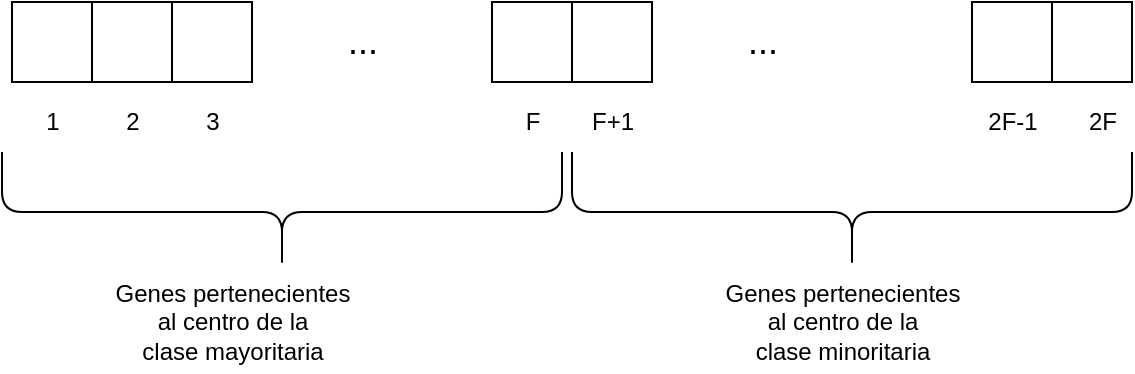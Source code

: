 <mxfile version="13.7.3" type="github">
  <diagram id="5jZWTGuZSz8uV723l23f" name="Page-1">
    <mxGraphModel dx="801" dy="464" grid="1" gridSize="10" guides="1" tooltips="1" connect="1" arrows="1" fold="1" page="1" pageScale="1" pageWidth="827" pageHeight="1169" math="0" shadow="0">
      <root>
        <mxCell id="0" />
        <mxCell id="1" parent="0" />
        <mxCell id="VwOdzNJhB9nkIEoQ1eZF-36" value="&lt;font style=&quot;font-size: 18px&quot;&gt;...&lt;/font&gt;" style="text;html=1;align=center;verticalAlign=middle;resizable=0;points=[];autosize=1;" vertex="1" parent="1">
          <mxGeometry x="280" y="210" width="30" height="20" as="geometry" />
        </mxCell>
        <mxCell id="VwOdzNJhB9nkIEoQ1eZF-37" value="&lt;font style=&quot;font-size: 18px&quot;&gt;...&lt;/font&gt;" style="text;html=1;align=center;verticalAlign=middle;resizable=0;points=[];autosize=1;" vertex="1" parent="1">
          <mxGeometry x="480" y="210" width="30" height="20" as="geometry" />
        </mxCell>
        <mxCell id="VwOdzNJhB9nkIEoQ1eZF-1" value="" style="shape=table;html=1;whiteSpace=wrap;startSize=0;container=1;collapsible=0;childLayout=tableLayout;rowLines=1;" vertex="1" parent="1">
          <mxGeometry x="120" y="200" width="120" height="40" as="geometry" />
        </mxCell>
        <mxCell id="VwOdzNJhB9nkIEoQ1eZF-2" value="" style="shape=partialRectangle;html=1;whiteSpace=wrap;collapsible=0;dropTarget=0;pointerEvents=0;fillColor=none;top=0;left=0;bottom=0;right=0;points=[[0,0.5],[1,0.5]];portConstraint=eastwest;" vertex="1" parent="VwOdzNJhB9nkIEoQ1eZF-1">
          <mxGeometry width="120" height="40" as="geometry" />
        </mxCell>
        <mxCell id="VwOdzNJhB9nkIEoQ1eZF-3" value="" style="shape=partialRectangle;html=1;whiteSpace=wrap;connectable=0;fillColor=none;top=0;left=0;bottom=0;right=0;overflow=hidden;" vertex="1" parent="VwOdzNJhB9nkIEoQ1eZF-2">
          <mxGeometry width="40" height="40" as="geometry" />
        </mxCell>
        <mxCell id="VwOdzNJhB9nkIEoQ1eZF-4" value="" style="shape=partialRectangle;html=1;whiteSpace=wrap;connectable=0;fillColor=none;top=0;left=0;bottom=0;right=0;overflow=hidden;" vertex="1" parent="VwOdzNJhB9nkIEoQ1eZF-2">
          <mxGeometry x="40" width="40" height="40" as="geometry" />
        </mxCell>
        <mxCell id="VwOdzNJhB9nkIEoQ1eZF-5" value="" style="shape=partialRectangle;html=1;whiteSpace=wrap;connectable=0;fillColor=none;top=0;left=0;bottom=0;right=0;overflow=hidden;" vertex="1" parent="VwOdzNJhB9nkIEoQ1eZF-2">
          <mxGeometry x="80" width="40" height="40" as="geometry" />
        </mxCell>
        <mxCell id="VwOdzNJhB9nkIEoQ1eZF-27" value="" style="shape=table;html=1;whiteSpace=wrap;startSize=0;container=1;collapsible=0;childLayout=tableLayout;rowLines=1;" vertex="1" parent="1">
          <mxGeometry x="360" y="200" width="80" height="40" as="geometry" />
        </mxCell>
        <mxCell id="VwOdzNJhB9nkIEoQ1eZF-28" value="" style="shape=partialRectangle;html=1;whiteSpace=wrap;collapsible=0;dropTarget=0;pointerEvents=0;fillColor=none;top=0;left=0;bottom=0;right=0;points=[[0,0.5],[1,0.5]];portConstraint=eastwest;" vertex="1" parent="VwOdzNJhB9nkIEoQ1eZF-27">
          <mxGeometry width="80" height="40" as="geometry" />
        </mxCell>
        <mxCell id="VwOdzNJhB9nkIEoQ1eZF-29" value="" style="shape=partialRectangle;html=1;whiteSpace=wrap;connectable=0;fillColor=none;top=0;left=0;bottom=0;right=0;overflow=hidden;" vertex="1" parent="VwOdzNJhB9nkIEoQ1eZF-28">
          <mxGeometry width="40" height="40" as="geometry" />
        </mxCell>
        <mxCell id="VwOdzNJhB9nkIEoQ1eZF-30" value="" style="shape=partialRectangle;html=1;whiteSpace=wrap;connectable=0;fillColor=none;top=0;left=0;bottom=0;right=0;overflow=hidden;" vertex="1" parent="VwOdzNJhB9nkIEoQ1eZF-28">
          <mxGeometry x="40" width="40" height="40" as="geometry" />
        </mxCell>
        <mxCell id="VwOdzNJhB9nkIEoQ1eZF-39" value="1" style="text;html=1;align=center;verticalAlign=middle;resizable=0;points=[];autosize=1;" vertex="1" parent="1">
          <mxGeometry x="130" y="250" width="20" height="20" as="geometry" />
        </mxCell>
        <mxCell id="VwOdzNJhB9nkIEoQ1eZF-40" value="F" style="text;html=1;align=center;verticalAlign=middle;resizable=0;points=[];autosize=1;" vertex="1" parent="1">
          <mxGeometry x="370" y="250" width="20" height="20" as="geometry" />
        </mxCell>
        <mxCell id="VwOdzNJhB9nkIEoQ1eZF-41" value="2" style="text;html=1;align=center;verticalAlign=middle;resizable=0;points=[];autosize=1;" vertex="1" parent="1">
          <mxGeometry x="170" y="250" width="20" height="20" as="geometry" />
        </mxCell>
        <mxCell id="VwOdzNJhB9nkIEoQ1eZF-42" value="3" style="text;html=1;align=center;verticalAlign=middle;resizable=0;points=[];autosize=1;" vertex="1" parent="1">
          <mxGeometry x="210" y="250" width="20" height="20" as="geometry" />
        </mxCell>
        <mxCell id="VwOdzNJhB9nkIEoQ1eZF-43" value="F+1" style="text;html=1;align=center;verticalAlign=middle;resizable=0;points=[];autosize=1;" vertex="1" parent="1">
          <mxGeometry x="400" y="250" width="40" height="20" as="geometry" />
        </mxCell>
        <mxCell id="VwOdzNJhB9nkIEoQ1eZF-44" value="2F-1" style="text;html=1;align=center;verticalAlign=middle;resizable=0;points=[];autosize=1;" vertex="1" parent="1">
          <mxGeometry x="600" y="250" width="40" height="20" as="geometry" />
        </mxCell>
        <mxCell id="VwOdzNJhB9nkIEoQ1eZF-45" value="2F" style="text;html=1;align=center;verticalAlign=middle;resizable=0;points=[];autosize=1;" vertex="1" parent="1">
          <mxGeometry x="650" y="250" width="30" height="20" as="geometry" />
        </mxCell>
        <mxCell id="VwOdzNJhB9nkIEoQ1eZF-46" value="" style="shape=curlyBracket;whiteSpace=wrap;html=1;rounded=1;rotation=-90;" vertex="1" parent="1">
          <mxGeometry x="225" y="165" width="60" height="280" as="geometry" />
        </mxCell>
        <mxCell id="VwOdzNJhB9nkIEoQ1eZF-47" value="" style="shape=curlyBracket;whiteSpace=wrap;html=1;rounded=1;rotation=-90;" vertex="1" parent="1">
          <mxGeometry x="510" y="165" width="60" height="280" as="geometry" />
        </mxCell>
        <mxCell id="VwOdzNJhB9nkIEoQ1eZF-32" value="" style="shape=table;html=1;whiteSpace=wrap;startSize=0;container=1;collapsible=0;childLayout=tableLayout;rowLines=1;" vertex="1" parent="1">
          <mxGeometry x="600" y="200" width="80" height="40" as="geometry" />
        </mxCell>
        <mxCell id="VwOdzNJhB9nkIEoQ1eZF-33" value="" style="shape=partialRectangle;html=1;whiteSpace=wrap;collapsible=0;dropTarget=0;pointerEvents=0;fillColor=none;top=0;left=0;bottom=0;right=0;points=[[0,0.5],[1,0.5]];portConstraint=eastwest;" vertex="1" parent="VwOdzNJhB9nkIEoQ1eZF-32">
          <mxGeometry width="80" height="40" as="geometry" />
        </mxCell>
        <mxCell id="VwOdzNJhB9nkIEoQ1eZF-34" value="" style="shape=partialRectangle;html=1;whiteSpace=wrap;connectable=0;fillColor=none;top=0;left=0;bottom=0;right=0;overflow=hidden;" vertex="1" parent="VwOdzNJhB9nkIEoQ1eZF-33">
          <mxGeometry width="40" height="40" as="geometry" />
        </mxCell>
        <mxCell id="VwOdzNJhB9nkIEoQ1eZF-35" value="" style="shape=partialRectangle;html=1;whiteSpace=wrap;connectable=0;fillColor=none;top=0;left=0;bottom=0;right=0;overflow=hidden;" vertex="1" parent="VwOdzNJhB9nkIEoQ1eZF-33">
          <mxGeometry x="40" width="40" height="40" as="geometry" />
        </mxCell>
        <mxCell id="VwOdzNJhB9nkIEoQ1eZF-48" value="&lt;div&gt;Genes pertenecientes&lt;/div&gt;&lt;div&gt;al centro de la&lt;/div&gt;&lt;div&gt;clase mayoritaria&lt;/div&gt;" style="text;html=1;align=center;verticalAlign=middle;resizable=0;points=[];autosize=1;" vertex="1" parent="1">
          <mxGeometry x="155" y="335" width="150" height="50" as="geometry" />
        </mxCell>
        <mxCell id="VwOdzNJhB9nkIEoQ1eZF-49" value="&lt;div&gt;Genes pertenecientes&lt;/div&gt;&lt;div&gt;al centro de la&lt;/div&gt;&lt;div&gt;clase minoritaria&lt;/div&gt;" style="text;html=1;align=center;verticalAlign=middle;resizable=0;points=[];autosize=1;" vertex="1" parent="1">
          <mxGeometry x="460" y="335" width="150" height="50" as="geometry" />
        </mxCell>
      </root>
    </mxGraphModel>
  </diagram>
</mxfile>
